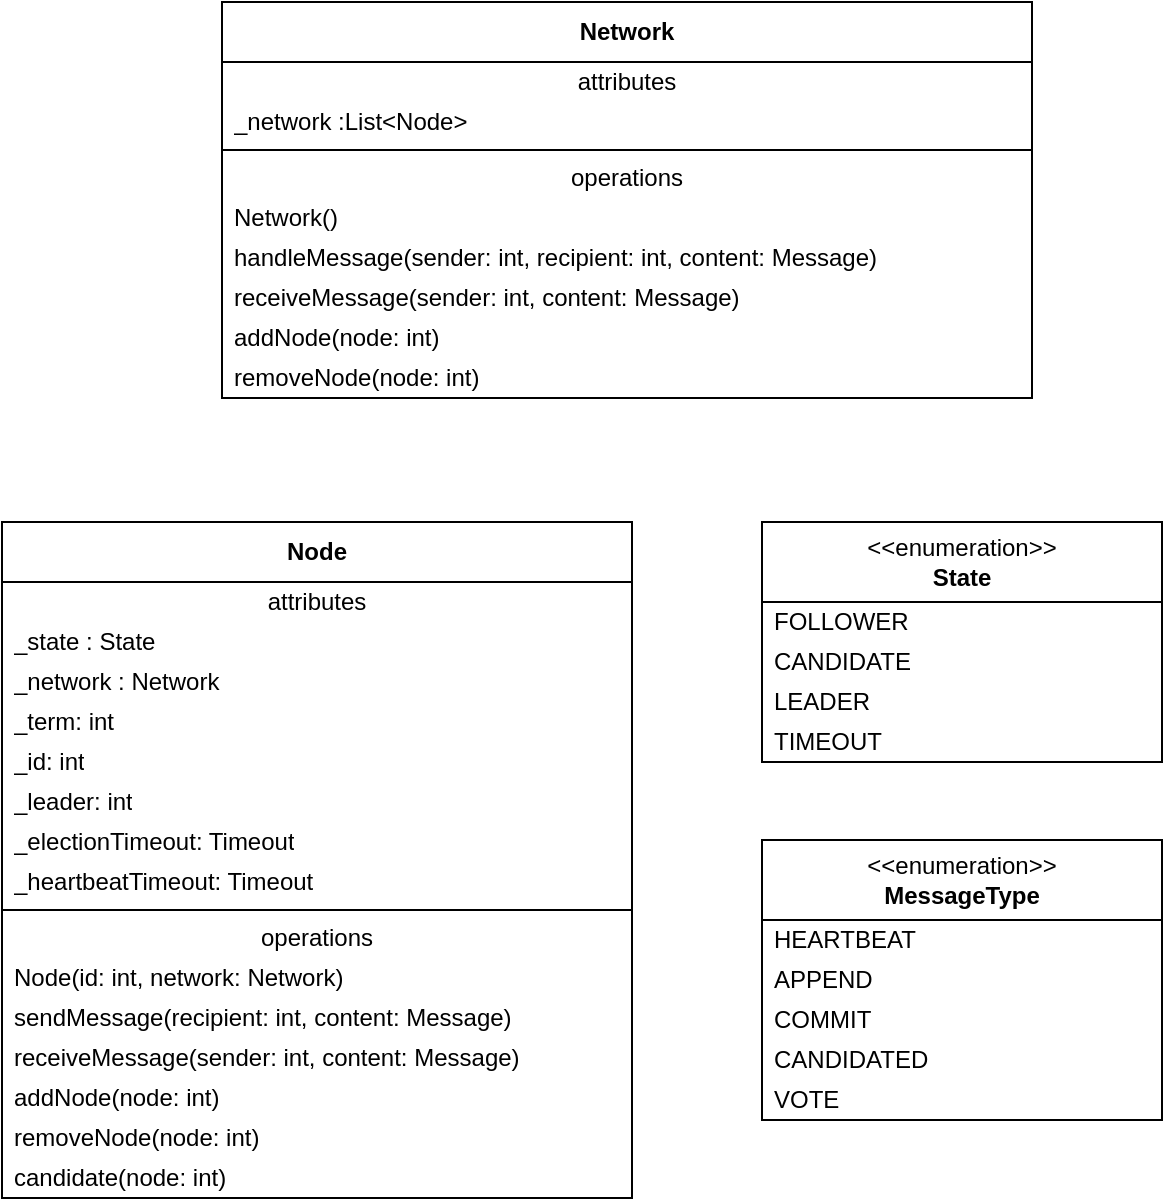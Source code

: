 <mxfile version="22.1.21" type="github">
  <diagram name="Page-1" id="fpSFrH5SnlSoslGPmlSk">
    <mxGraphModel dx="938" dy="1628" grid="1" gridSize="10" guides="1" tooltips="1" connect="1" arrows="1" fold="1" page="1" pageScale="1" pageWidth="850" pageHeight="1100" math="0" shadow="0">
      <root>
        <mxCell id="0" />
        <mxCell id="1" parent="0" />
        <mxCell id="0jKl5etoFRxDFM5NHTST-1" value="&lt;b&gt;Node&lt;/b&gt;&lt;br&gt;" style="swimlane;fontStyle=0;align=center;verticalAlign=middle;childLayout=stackLayout;horizontal=1;startSize=30;horizontalStack=0;resizeParent=1;resizeParentMax=0;resizeLast=0;collapsible=0;marginBottom=0;html=1;whiteSpace=wrap;" vertex="1" parent="1">
          <mxGeometry x="260" y="160" width="315" height="338" as="geometry" />
        </mxCell>
        <mxCell id="0jKl5etoFRxDFM5NHTST-2" value="attributes" style="text;html=1;strokeColor=none;fillColor=none;align=center;verticalAlign=middle;spacingLeft=4;spacingRight=4;overflow=hidden;rotatable=0;points=[[0,0.5],[1,0.5]];portConstraint=eastwest;whiteSpace=wrap;" vertex="1" parent="0jKl5etoFRxDFM5NHTST-1">
          <mxGeometry y="30" width="315" height="20" as="geometry" />
        </mxCell>
        <mxCell id="0jKl5etoFRxDFM5NHTST-3" value="_state : State" style="text;html=1;strokeColor=none;fillColor=none;align=left;verticalAlign=middle;spacingLeft=4;spacingRight=4;overflow=hidden;rotatable=0;points=[[0,0.5],[1,0.5]];portConstraint=eastwest;whiteSpace=wrap;" vertex="1" parent="0jKl5etoFRxDFM5NHTST-1">
          <mxGeometry y="50" width="315" height="20" as="geometry" />
        </mxCell>
        <mxCell id="0jKl5etoFRxDFM5NHTST-9" value="_network : Network" style="text;html=1;strokeColor=none;fillColor=none;align=left;verticalAlign=middle;spacingLeft=4;spacingRight=4;overflow=hidden;rotatable=0;points=[[0,0.5],[1,0.5]];portConstraint=eastwest;whiteSpace=wrap;" vertex="1" parent="0jKl5etoFRxDFM5NHTST-1">
          <mxGeometry y="70" width="315" height="20" as="geometry" />
        </mxCell>
        <mxCell id="0jKl5etoFRxDFM5NHTST-10" value="_term: int" style="text;html=1;strokeColor=none;fillColor=none;align=left;verticalAlign=middle;spacingLeft=4;spacingRight=4;overflow=hidden;rotatable=0;points=[[0,0.5],[1,0.5]];portConstraint=eastwest;whiteSpace=wrap;" vertex="1" parent="0jKl5etoFRxDFM5NHTST-1">
          <mxGeometry y="90" width="315" height="20" as="geometry" />
        </mxCell>
        <mxCell id="0jKl5etoFRxDFM5NHTST-11" value="_id: int" style="text;html=1;strokeColor=none;fillColor=none;align=left;verticalAlign=middle;spacingLeft=4;spacingRight=4;overflow=hidden;rotatable=0;points=[[0,0.5],[1,0.5]];portConstraint=eastwest;whiteSpace=wrap;" vertex="1" parent="0jKl5etoFRxDFM5NHTST-1">
          <mxGeometry y="110" width="315" height="20" as="geometry" />
        </mxCell>
        <mxCell id="0jKl5etoFRxDFM5NHTST-12" value="_leader: int" style="text;html=1;strokeColor=none;fillColor=none;align=left;verticalAlign=middle;spacingLeft=4;spacingRight=4;overflow=hidden;rotatable=0;points=[[0,0.5],[1,0.5]];portConstraint=eastwest;whiteSpace=wrap;" vertex="1" parent="0jKl5etoFRxDFM5NHTST-1">
          <mxGeometry y="130" width="315" height="20" as="geometry" />
        </mxCell>
        <mxCell id="0jKl5etoFRxDFM5NHTST-13" value="_electionTimeout: Timeout" style="text;html=1;strokeColor=none;fillColor=none;align=left;verticalAlign=middle;spacingLeft=4;spacingRight=4;overflow=hidden;rotatable=0;points=[[0,0.5],[1,0.5]];portConstraint=eastwest;whiteSpace=wrap;" vertex="1" parent="0jKl5etoFRxDFM5NHTST-1">
          <mxGeometry y="150" width="315" height="20" as="geometry" />
        </mxCell>
        <mxCell id="0jKl5etoFRxDFM5NHTST-14" value="_heartbeatTimeout: Timeout" style="text;html=1;strokeColor=none;fillColor=none;align=left;verticalAlign=middle;spacingLeft=4;spacingRight=4;overflow=hidden;rotatable=0;points=[[0,0.5],[1,0.5]];portConstraint=eastwest;whiteSpace=wrap;" vertex="1" parent="0jKl5etoFRxDFM5NHTST-1">
          <mxGeometry y="170" width="315" height="20" as="geometry" />
        </mxCell>
        <mxCell id="0jKl5etoFRxDFM5NHTST-6" value="" style="line;strokeWidth=1;fillColor=none;align=left;verticalAlign=middle;spacingTop=-1;spacingLeft=3;spacingRight=3;rotatable=0;labelPosition=right;points=[];portConstraint=eastwest;" vertex="1" parent="0jKl5etoFRxDFM5NHTST-1">
          <mxGeometry y="190" width="315" height="8" as="geometry" />
        </mxCell>
        <mxCell id="0jKl5etoFRxDFM5NHTST-7" value="operations" style="text;html=1;strokeColor=none;fillColor=none;align=center;verticalAlign=middle;spacingLeft=4;spacingRight=4;overflow=hidden;rotatable=0;points=[[0,0.5],[1,0.5]];portConstraint=eastwest;whiteSpace=wrap;" vertex="1" parent="0jKl5etoFRxDFM5NHTST-1">
          <mxGeometry y="198" width="315" height="20" as="geometry" />
        </mxCell>
        <mxCell id="0jKl5etoFRxDFM5NHTST-8" value="Node(id: int, network: Network)" style="text;html=1;strokeColor=none;fillColor=none;align=left;verticalAlign=middle;spacingLeft=4;spacingRight=4;overflow=hidden;rotatable=0;points=[[0,0.5],[1,0.5]];portConstraint=eastwest;whiteSpace=wrap;" vertex="1" parent="0jKl5etoFRxDFM5NHTST-1">
          <mxGeometry y="218" width="315" height="20" as="geometry" />
        </mxCell>
        <mxCell id="0jKl5etoFRxDFM5NHTST-15" value="sendMessage(recipient: int, content: Message)" style="text;html=1;strokeColor=none;fillColor=none;align=left;verticalAlign=middle;spacingLeft=4;spacingRight=4;overflow=hidden;rotatable=0;points=[[0,0.5],[1,0.5]];portConstraint=eastwest;whiteSpace=wrap;" vertex="1" parent="0jKl5etoFRxDFM5NHTST-1">
          <mxGeometry y="238" width="315" height="20" as="geometry" />
        </mxCell>
        <mxCell id="0jKl5etoFRxDFM5NHTST-16" value="receiveMessage(sender: int, content: Message)" style="text;html=1;strokeColor=none;fillColor=none;align=left;verticalAlign=middle;spacingLeft=4;spacingRight=4;overflow=hidden;rotatable=0;points=[[0,0.5],[1,0.5]];portConstraint=eastwest;whiteSpace=wrap;" vertex="1" parent="0jKl5etoFRxDFM5NHTST-1">
          <mxGeometry y="258" width="315" height="20" as="geometry" />
        </mxCell>
        <mxCell id="0jKl5etoFRxDFM5NHTST-17" value="addNode(node: int)" style="text;html=1;strokeColor=none;fillColor=none;align=left;verticalAlign=middle;spacingLeft=4;spacingRight=4;overflow=hidden;rotatable=0;points=[[0,0.5],[1,0.5]];portConstraint=eastwest;whiteSpace=wrap;" vertex="1" parent="0jKl5etoFRxDFM5NHTST-1">
          <mxGeometry y="278" width="315" height="20" as="geometry" />
        </mxCell>
        <mxCell id="0jKl5etoFRxDFM5NHTST-18" value="removeNode(node: int)" style="text;html=1;strokeColor=none;fillColor=none;align=left;verticalAlign=middle;spacingLeft=4;spacingRight=4;overflow=hidden;rotatable=0;points=[[0,0.5],[1,0.5]];portConstraint=eastwest;whiteSpace=wrap;" vertex="1" parent="0jKl5etoFRxDFM5NHTST-1">
          <mxGeometry y="298" width="315" height="20" as="geometry" />
        </mxCell>
        <mxCell id="0jKl5etoFRxDFM5NHTST-19" value="candidate(node: int)" style="text;html=1;strokeColor=none;fillColor=none;align=left;verticalAlign=middle;spacingLeft=4;spacingRight=4;overflow=hidden;rotatable=0;points=[[0,0.5],[1,0.5]];portConstraint=eastwest;whiteSpace=wrap;" vertex="1" parent="0jKl5etoFRxDFM5NHTST-1">
          <mxGeometry y="318" width="315" height="20" as="geometry" />
        </mxCell>
        <mxCell id="0jKl5etoFRxDFM5NHTST-20" value="&amp;lt;&amp;lt;enumeration&amp;gt;&amp;gt;&lt;br&gt;&lt;b&gt;State&lt;/b&gt;" style="swimlane;fontStyle=0;align=center;verticalAlign=middle;childLayout=stackLayout;horizontal=1;startSize=40;horizontalStack=0;resizeParent=1;resizeParentMax=0;resizeLast=0;collapsible=0;marginBottom=0;html=1;whiteSpace=wrap;" vertex="1" parent="1">
          <mxGeometry x="640" y="160" width="200" height="120" as="geometry" />
        </mxCell>
        <mxCell id="0jKl5etoFRxDFM5NHTST-27" value="&lt;div&gt;FOLLOWER&lt;/div&gt;" style="text;html=1;strokeColor=none;fillColor=none;align=left;verticalAlign=middle;spacingLeft=4;spacingRight=4;overflow=hidden;rotatable=0;points=[[0,0.5],[1,0.5]];portConstraint=eastwest;whiteSpace=wrap;" vertex="1" parent="0jKl5etoFRxDFM5NHTST-20">
          <mxGeometry y="40" width="200" height="20" as="geometry" />
        </mxCell>
        <mxCell id="0jKl5etoFRxDFM5NHTST-37" value="CANDIDATE" style="text;html=1;strokeColor=none;fillColor=none;align=left;verticalAlign=middle;spacingLeft=4;spacingRight=4;overflow=hidden;rotatable=0;points=[[0,0.5],[1,0.5]];portConstraint=eastwest;whiteSpace=wrap;" vertex="1" parent="0jKl5etoFRxDFM5NHTST-20">
          <mxGeometry y="60" width="200" height="20" as="geometry" />
        </mxCell>
        <mxCell id="0jKl5etoFRxDFM5NHTST-38" value="LEADER" style="text;html=1;strokeColor=none;fillColor=none;align=left;verticalAlign=middle;spacingLeft=4;spacingRight=4;overflow=hidden;rotatable=0;points=[[0,0.5],[1,0.5]];portConstraint=eastwest;whiteSpace=wrap;" vertex="1" parent="0jKl5etoFRxDFM5NHTST-20">
          <mxGeometry y="80" width="200" height="20" as="geometry" />
        </mxCell>
        <mxCell id="0jKl5etoFRxDFM5NHTST-62" value="TIMEOUT" style="text;html=1;strokeColor=none;fillColor=none;align=left;verticalAlign=middle;spacingLeft=4;spacingRight=4;overflow=hidden;rotatable=0;points=[[0,0.5],[1,0.5]];portConstraint=eastwest;whiteSpace=wrap;" vertex="1" parent="0jKl5etoFRxDFM5NHTST-20">
          <mxGeometry y="100" width="200" height="20" as="geometry" />
        </mxCell>
        <mxCell id="0jKl5etoFRxDFM5NHTST-39" value="&amp;lt;&amp;lt;enumeration&amp;gt;&amp;gt;&lt;br&gt;&lt;b&gt;MessageType&lt;/b&gt;" style="swimlane;fontStyle=0;align=center;verticalAlign=middle;childLayout=stackLayout;horizontal=1;startSize=40;horizontalStack=0;resizeParent=1;resizeParentMax=0;resizeLast=0;collapsible=0;marginBottom=0;html=1;whiteSpace=wrap;" vertex="1" parent="1">
          <mxGeometry x="640" y="319" width="200" height="140" as="geometry" />
        </mxCell>
        <mxCell id="0jKl5etoFRxDFM5NHTST-40" value="HEARTBEAT" style="text;html=1;strokeColor=none;fillColor=none;align=left;verticalAlign=middle;spacingLeft=4;spacingRight=4;overflow=hidden;rotatable=0;points=[[0,0.5],[1,0.5]];portConstraint=eastwest;whiteSpace=wrap;" vertex="1" parent="0jKl5etoFRxDFM5NHTST-39">
          <mxGeometry y="40" width="200" height="20" as="geometry" />
        </mxCell>
        <mxCell id="0jKl5etoFRxDFM5NHTST-41" value="APPEND" style="text;html=1;strokeColor=none;fillColor=none;align=left;verticalAlign=middle;spacingLeft=4;spacingRight=4;overflow=hidden;rotatable=0;points=[[0,0.5],[1,0.5]];portConstraint=eastwest;whiteSpace=wrap;" vertex="1" parent="0jKl5etoFRxDFM5NHTST-39">
          <mxGeometry y="60" width="200" height="20" as="geometry" />
        </mxCell>
        <mxCell id="0jKl5etoFRxDFM5NHTST-42" value="COMMIT" style="text;html=1;strokeColor=none;fillColor=none;align=left;verticalAlign=middle;spacingLeft=4;spacingRight=4;overflow=hidden;rotatable=0;points=[[0,0.5],[1,0.5]];portConstraint=eastwest;whiteSpace=wrap;" vertex="1" parent="0jKl5etoFRxDFM5NHTST-39">
          <mxGeometry y="80" width="200" height="20" as="geometry" />
        </mxCell>
        <mxCell id="0jKl5etoFRxDFM5NHTST-43" value="CANDIDATED" style="text;html=1;strokeColor=none;fillColor=none;align=left;verticalAlign=middle;spacingLeft=4;spacingRight=4;overflow=hidden;rotatable=0;points=[[0,0.5],[1,0.5]];portConstraint=eastwest;whiteSpace=wrap;" vertex="1" parent="0jKl5etoFRxDFM5NHTST-39">
          <mxGeometry y="100" width="200" height="20" as="geometry" />
        </mxCell>
        <mxCell id="0jKl5etoFRxDFM5NHTST-44" value="VOTE" style="text;html=1;strokeColor=none;fillColor=none;align=left;verticalAlign=middle;spacingLeft=4;spacingRight=4;overflow=hidden;rotatable=0;points=[[0,0.5],[1,0.5]];portConstraint=eastwest;whiteSpace=wrap;" vertex="1" parent="0jKl5etoFRxDFM5NHTST-39">
          <mxGeometry y="120" width="200" height="20" as="geometry" />
        </mxCell>
        <mxCell id="0jKl5etoFRxDFM5NHTST-45" value="&lt;b&gt;Network&lt;/b&gt;" style="swimlane;fontStyle=0;align=center;verticalAlign=middle;childLayout=stackLayout;horizontal=1;startSize=30;horizontalStack=0;resizeParent=1;resizeParentMax=0;resizeLast=0;collapsible=0;marginBottom=0;html=1;whiteSpace=wrap;" vertex="1" parent="1">
          <mxGeometry x="370" y="-100" width="405" height="198" as="geometry" />
        </mxCell>
        <mxCell id="0jKl5etoFRxDFM5NHTST-46" value="attributes" style="text;html=1;strokeColor=none;fillColor=none;align=center;verticalAlign=middle;spacingLeft=4;spacingRight=4;overflow=hidden;rotatable=0;points=[[0,0.5],[1,0.5]];portConstraint=eastwest;whiteSpace=wrap;" vertex="1" parent="0jKl5etoFRxDFM5NHTST-45">
          <mxGeometry y="30" width="405" height="20" as="geometry" />
        </mxCell>
        <mxCell id="0jKl5etoFRxDFM5NHTST-47" value="_network :List&amp;lt;Node&amp;gt;" style="text;html=1;strokeColor=none;fillColor=none;align=left;verticalAlign=middle;spacingLeft=4;spacingRight=4;overflow=hidden;rotatable=0;points=[[0,0.5],[1,0.5]];portConstraint=eastwest;whiteSpace=wrap;" vertex="1" parent="0jKl5etoFRxDFM5NHTST-45">
          <mxGeometry y="50" width="405" height="20" as="geometry" />
        </mxCell>
        <mxCell id="0jKl5etoFRxDFM5NHTST-54" value="" style="line;strokeWidth=1;fillColor=none;align=left;verticalAlign=middle;spacingTop=-1;spacingLeft=3;spacingRight=3;rotatable=0;labelPosition=right;points=[];portConstraint=eastwest;" vertex="1" parent="0jKl5etoFRxDFM5NHTST-45">
          <mxGeometry y="70" width="405" height="8" as="geometry" />
        </mxCell>
        <mxCell id="0jKl5etoFRxDFM5NHTST-55" value="operations" style="text;html=1;strokeColor=none;fillColor=none;align=center;verticalAlign=middle;spacingLeft=4;spacingRight=4;overflow=hidden;rotatable=0;points=[[0,0.5],[1,0.5]];portConstraint=eastwest;whiteSpace=wrap;" vertex="1" parent="0jKl5etoFRxDFM5NHTST-45">
          <mxGeometry y="78" width="405" height="20" as="geometry" />
        </mxCell>
        <mxCell id="0jKl5etoFRxDFM5NHTST-56" value="Network()" style="text;html=1;strokeColor=none;fillColor=none;align=left;verticalAlign=middle;spacingLeft=4;spacingRight=4;overflow=hidden;rotatable=0;points=[[0,0.5],[1,0.5]];portConstraint=eastwest;whiteSpace=wrap;" vertex="1" parent="0jKl5etoFRxDFM5NHTST-45">
          <mxGeometry y="98" width="405" height="20" as="geometry" />
        </mxCell>
        <mxCell id="0jKl5etoFRxDFM5NHTST-57" value="handleMessage(sender: int, recipient: int, content: Message)" style="text;html=1;strokeColor=none;fillColor=none;align=left;verticalAlign=middle;spacingLeft=4;spacingRight=4;overflow=hidden;rotatable=0;points=[[0,0.5],[1,0.5]];portConstraint=eastwest;whiteSpace=wrap;" vertex="1" parent="0jKl5etoFRxDFM5NHTST-45">
          <mxGeometry y="118" width="405" height="20" as="geometry" />
        </mxCell>
        <mxCell id="0jKl5etoFRxDFM5NHTST-58" value="receiveMessage(sender: int, content: Message)" style="text;html=1;strokeColor=none;fillColor=none;align=left;verticalAlign=middle;spacingLeft=4;spacingRight=4;overflow=hidden;rotatable=0;points=[[0,0.5],[1,0.5]];portConstraint=eastwest;whiteSpace=wrap;" vertex="1" parent="0jKl5etoFRxDFM5NHTST-45">
          <mxGeometry y="138" width="405" height="20" as="geometry" />
        </mxCell>
        <mxCell id="0jKl5etoFRxDFM5NHTST-59" value="addNode(node: int)" style="text;html=1;strokeColor=none;fillColor=none;align=left;verticalAlign=middle;spacingLeft=4;spacingRight=4;overflow=hidden;rotatable=0;points=[[0,0.5],[1,0.5]];portConstraint=eastwest;whiteSpace=wrap;" vertex="1" parent="0jKl5etoFRxDFM5NHTST-45">
          <mxGeometry y="158" width="405" height="20" as="geometry" />
        </mxCell>
        <mxCell id="0jKl5etoFRxDFM5NHTST-60" value="removeNode(node: int)" style="text;html=1;strokeColor=none;fillColor=none;align=left;verticalAlign=middle;spacingLeft=4;spacingRight=4;overflow=hidden;rotatable=0;points=[[0,0.5],[1,0.5]];portConstraint=eastwest;whiteSpace=wrap;" vertex="1" parent="0jKl5etoFRxDFM5NHTST-45">
          <mxGeometry y="178" width="405" height="20" as="geometry" />
        </mxCell>
      </root>
    </mxGraphModel>
  </diagram>
</mxfile>
